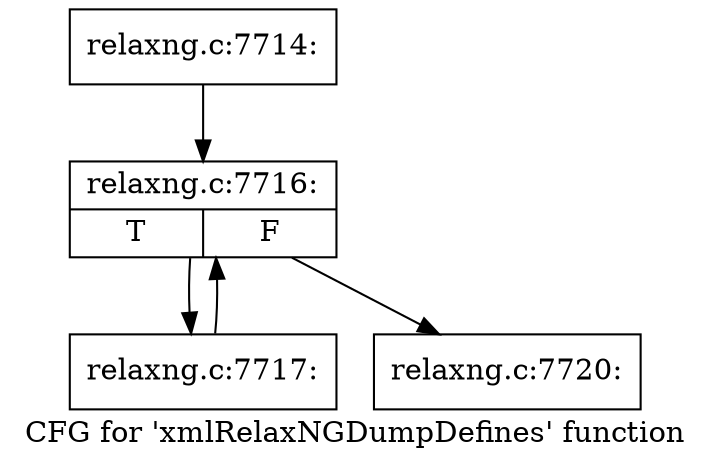 digraph "CFG for 'xmlRelaxNGDumpDefines' function" {
	label="CFG for 'xmlRelaxNGDumpDefines' function";

	Node0x555e9c64ebf0 [shape=record,label="{relaxng.c:7714:}"];
	Node0x555e9c64ebf0 -> Node0x555e9c65d7f0;
	Node0x555e9c65d7f0 [shape=record,label="{relaxng.c:7716:|{<s0>T|<s1>F}}"];
	Node0x555e9c65d7f0 -> Node0x555e9c65dbf0;
	Node0x555e9c65d7f0 -> Node0x555e9c65da10;
	Node0x555e9c65dbf0 [shape=record,label="{relaxng.c:7717:}"];
	Node0x555e9c65dbf0 -> Node0x555e9c65d7f0;
	Node0x555e9c65da10 [shape=record,label="{relaxng.c:7720:}"];
}
